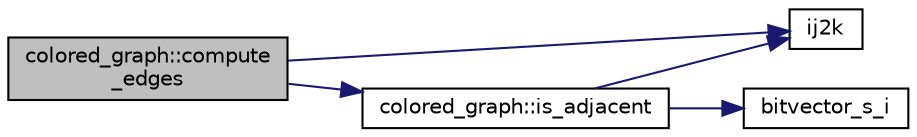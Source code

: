 digraph "colored_graph::compute_edges"
{
  edge [fontname="Helvetica",fontsize="10",labelfontname="Helvetica",labelfontsize="10"];
  node [fontname="Helvetica",fontsize="10",shape=record];
  rankdir="LR";
  Node77 [label="colored_graph::compute\l_edges",height=0.2,width=0.4,color="black", fillcolor="grey75", style="filled", fontcolor="black"];
  Node77 -> Node78 [color="midnightblue",fontsize="10",style="solid",fontname="Helvetica"];
  Node78 [label="colored_graph::is_adjacent",height=0.2,width=0.4,color="black", fillcolor="white", style="filled",URL="$dc/de2/classcolored__graph.html#ac13cc7a798c3ee11bef01f01c8eab061"];
  Node78 -> Node79 [color="midnightblue",fontsize="10",style="solid",fontname="Helvetica"];
  Node79 [label="ij2k",height=0.2,width=0.4,color="black", fillcolor="white", style="filled",URL="$df/dbf/sajeeb_8_c.html#a68a0fe85ad4b80a9220cb33f9c4c0042"];
  Node78 -> Node80 [color="midnightblue",fontsize="10",style="solid",fontname="Helvetica"];
  Node80 [label="bitvector_s_i",height=0.2,width=0.4,color="black", fillcolor="white", style="filled",URL="$df/dbf/sajeeb_8_c.html#ac0135a3681a44df3fe7af1545676fbe2"];
  Node77 -> Node79 [color="midnightblue",fontsize="10",style="solid",fontname="Helvetica"];
}
